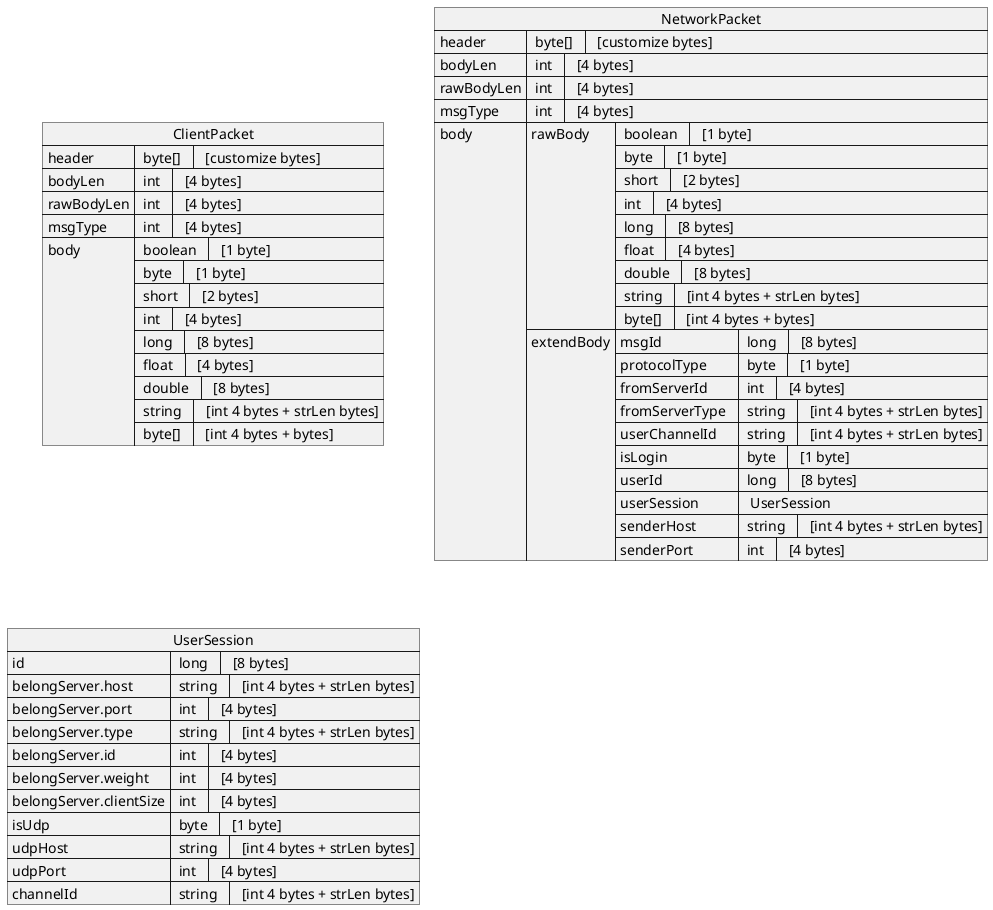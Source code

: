 @startuml
json ClientPacket {
"header":{" byte[]  " : "  [customize bytes]"},
"bodyLen":{" int  " : "  [4 bytes]"},
"rawBodyLen":{" int  " : "  [4 bytes]"},
"msgType":{" int  " : "  [4 bytes]"},
"body": [
    {" boolean  " : "  [1 byte]"},
    {" byte  " : "  [1 byte]"},
    {" short  " : "  [2 bytes]"},
    {" int  " : "  [4 bytes]"},
    {" long  " : "  [8 bytes]"},
    {" float  " : "  [4 bytes]"},
    {" double  " : "  [8 bytes]"},
    {" string  " : "  [int 4 bytes + strLen bytes]"},
    {" byte[]  " : "  [int 4 bytes + bytes]"}
 ]
}

json NetworkPacket {
"header":{" byte[]  " : "  [customize bytes]"},
"bodyLen":{" int  " : "  [4 bytes]"},
"rawBodyLen":{" int  " : "  [4 bytes]"},
"msgType":{" int  " : "  [4 bytes]"},
"body": {
    "rawBody":
    [
        {" boolean  " : "  [1 byte]"},
        {" byte  " : "  [1 byte]"},
        {" short  " : "  [2 bytes]"},
        {" int  " : "  [4 bytes]"},
        {" long  " : "  [8 bytes]"},
        {" float  " : "  [4 bytes]"},
        {" double  " : "  [8 bytes]"},
        {" string  " : "  [int 4 bytes + strLen bytes]"},
        {" byte[]  " : "  [int 4 bytes + bytes]"}
    ],
     "extendBody":
     {
        "msgId":{" long  " : "  [8 bytes]"},
        ' 0:tcp,1:udp,2:binary_websocket,3:text_websocket,4:http
        "protocolType": {" byte  " : "  [1 byte]"},
        "fromServerId  " : {" int  " : "  [4 bytes]"},
        "fromServerType  " :   {" string  " : "  [int 4 bytes + strLen bytes]"},
        "userChannelId  " :   {" string  " : "  [int 4 bytes + strLen bytes]"},
        "isLogin" : {" byte  " : "  [1 byte]"},
         "userId":{" long  " : "  [8 bytes]"},
        "userSession" : "  UserSession ",
        "senderHost  " :   {" string  " : "  [int 4 bytes + strLen bytes]"},
        "senderPort  " : {" int  " : "  [4 bytes]"}
     }
 }
}

json UserSession {
    "id": {" long  " : "  [8 bytes]"},
    "belongServer.host": {" string  " : "  [int 4 bytes + strLen bytes]"},
    "belongServer.port": {" int  " : "  [4 bytes]"},
    "belongServer.type": {" string  " : "  [int 4 bytes + strLen bytes]"},
    "belongServer.id": {" int  " : "  [4 bytes]"},
    "belongServer.weight": {" int  " : "  [4 bytes]"},
    "belongServer.clientSize": {" int  " : "  [4 bytes]"},
    "isUdp": {" byte  " : "  [1 byte]"},
    "udpHost": {" string  " : "  [int 4 bytes + strLen bytes]"},
    "udpPort": {" int  " : "  [4 bytes]"},
    "channelId": {" string  " : "  [int 4 bytes + strLen bytes]"}
}
@enduml